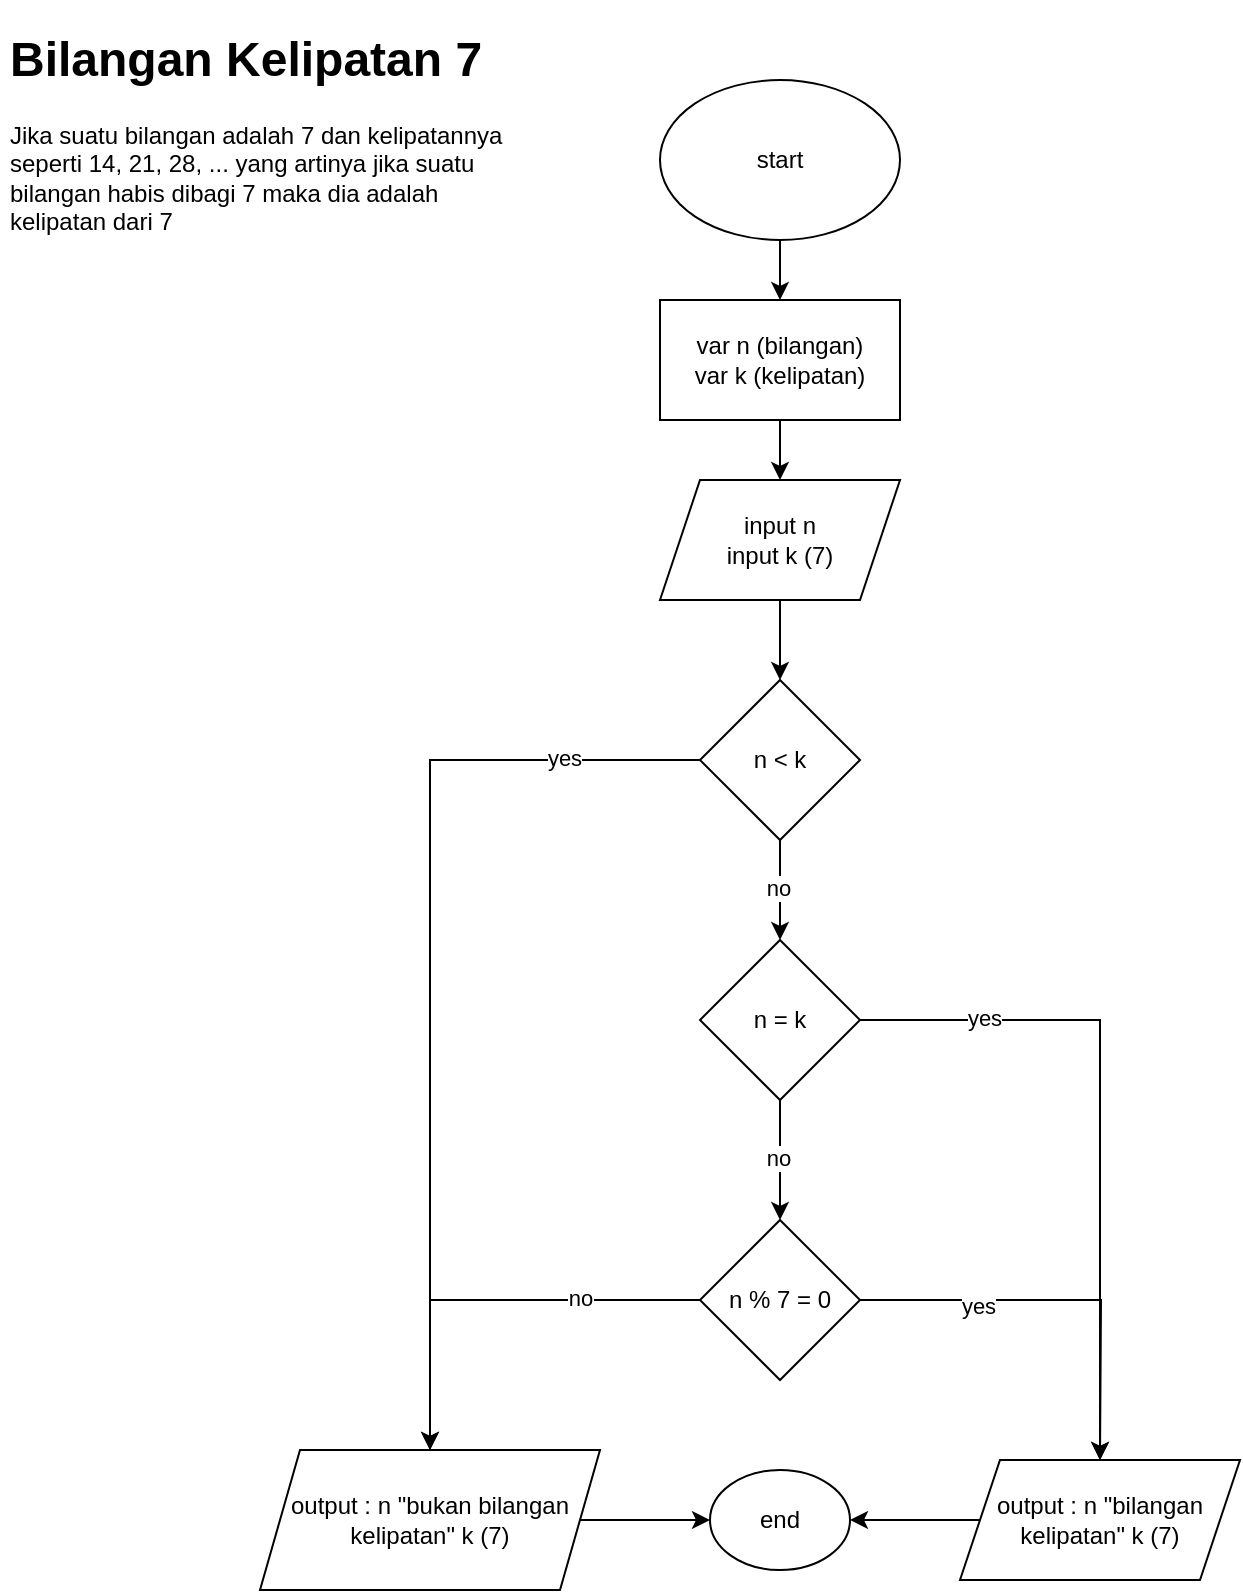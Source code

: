 <mxfile version="21.6.8" type="github">
  <diagram id="C5RBs43oDa-KdzZeNtuy" name="Page-1">
    <mxGraphModel dx="880" dy="1615" grid="1" gridSize="10" guides="1" tooltips="1" connect="1" arrows="1" fold="1" page="1" pageScale="1" pageWidth="827" pageHeight="1169" math="0" shadow="0">
      <root>
        <mxCell id="WIyWlLk6GJQsqaUBKTNV-0" />
        <mxCell id="WIyWlLk6GJQsqaUBKTNV-1" parent="WIyWlLk6GJQsqaUBKTNV-0" />
        <mxCell id="sZtju4CgqXjS0DOj6s6p-0" value="&lt;h1&gt;Bilangan Kelipatan 7&lt;/h1&gt;&lt;p&gt;Jika suatu bilangan adalah 7 dan kelipatannya seperti 14, 21, 28, ... yang artinya jika suatu bilangan habis dibagi 7 maka dia adalah kelipatan dari 7&lt;/p&gt;" style="text;html=1;strokeColor=none;fillColor=none;spacing=5;spacingTop=-20;whiteSpace=wrap;overflow=hidden;rounded=0;" vertex="1" parent="WIyWlLk6GJQsqaUBKTNV-1">
          <mxGeometry x="10" y="-1150" width="260" height="120" as="geometry" />
        </mxCell>
        <mxCell id="sZtju4CgqXjS0DOj6s6p-3" value="" style="edgeStyle=orthogonalEdgeStyle;rounded=0;orthogonalLoop=1;jettySize=auto;html=1;" edge="1" parent="WIyWlLk6GJQsqaUBKTNV-1" source="sZtju4CgqXjS0DOj6s6p-1" target="sZtju4CgqXjS0DOj6s6p-2">
          <mxGeometry relative="1" as="geometry" />
        </mxCell>
        <mxCell id="sZtju4CgqXjS0DOj6s6p-1" value="start" style="ellipse;whiteSpace=wrap;html=1;" vertex="1" parent="WIyWlLk6GJQsqaUBKTNV-1">
          <mxGeometry x="340" y="-1120" width="120" height="80" as="geometry" />
        </mxCell>
        <mxCell id="sZtju4CgqXjS0DOj6s6p-5" value="" style="edgeStyle=orthogonalEdgeStyle;rounded=0;orthogonalLoop=1;jettySize=auto;html=1;" edge="1" parent="WIyWlLk6GJQsqaUBKTNV-1" source="sZtju4CgqXjS0DOj6s6p-2" target="sZtju4CgqXjS0DOj6s6p-4">
          <mxGeometry relative="1" as="geometry" />
        </mxCell>
        <mxCell id="sZtju4CgqXjS0DOj6s6p-2" value="var n (bilangan)&lt;br&gt;var k (kelipatan)" style="whiteSpace=wrap;html=1;" vertex="1" parent="WIyWlLk6GJQsqaUBKTNV-1">
          <mxGeometry x="340" y="-1010" width="120" height="60" as="geometry" />
        </mxCell>
        <mxCell id="sZtju4CgqXjS0DOj6s6p-7" value="" style="edgeStyle=orthogonalEdgeStyle;rounded=0;orthogonalLoop=1;jettySize=auto;html=1;" edge="1" parent="WIyWlLk6GJQsqaUBKTNV-1" source="sZtju4CgqXjS0DOj6s6p-4" target="sZtju4CgqXjS0DOj6s6p-6">
          <mxGeometry relative="1" as="geometry" />
        </mxCell>
        <mxCell id="sZtju4CgqXjS0DOj6s6p-4" value="input n&lt;br&gt;input k (7)" style="shape=parallelogram;perimeter=parallelogramPerimeter;whiteSpace=wrap;html=1;fixedSize=1;" vertex="1" parent="WIyWlLk6GJQsqaUBKTNV-1">
          <mxGeometry x="340" y="-920" width="120" height="60" as="geometry" />
        </mxCell>
        <mxCell id="sZtju4CgqXjS0DOj6s6p-9" value="" style="edgeStyle=orthogonalEdgeStyle;rounded=0;orthogonalLoop=1;jettySize=auto;html=1;" edge="1" parent="WIyWlLk6GJQsqaUBKTNV-1" source="sZtju4CgqXjS0DOj6s6p-6" target="sZtju4CgqXjS0DOj6s6p-8">
          <mxGeometry relative="1" as="geometry" />
        </mxCell>
        <mxCell id="sZtju4CgqXjS0DOj6s6p-12" value="no" style="edgeLabel;html=1;align=center;verticalAlign=middle;resizable=0;points=[];" vertex="1" connectable="0" parent="sZtju4CgqXjS0DOj6s6p-9">
          <mxGeometry x="-0.067" y="-1" relative="1" as="geometry">
            <mxPoint as="offset" />
          </mxGeometry>
        </mxCell>
        <mxCell id="sZtju4CgqXjS0DOj6s6p-17" value="" style="edgeStyle=orthogonalEdgeStyle;rounded=0;orthogonalLoop=1;jettySize=auto;html=1;" edge="1" parent="WIyWlLk6GJQsqaUBKTNV-1" source="sZtju4CgqXjS0DOj6s6p-6" target="sZtju4CgqXjS0DOj6s6p-16">
          <mxGeometry relative="1" as="geometry" />
        </mxCell>
        <mxCell id="sZtju4CgqXjS0DOj6s6p-26" value="yes" style="edgeLabel;html=1;align=center;verticalAlign=middle;resizable=0;points=[];" vertex="1" connectable="0" parent="sZtju4CgqXjS0DOj6s6p-17">
          <mxGeometry x="-0.716" y="-1" relative="1" as="geometry">
            <mxPoint as="offset" />
          </mxGeometry>
        </mxCell>
        <mxCell id="sZtju4CgqXjS0DOj6s6p-6" value="n &amp;lt; k" style="rhombus;whiteSpace=wrap;html=1;" vertex="1" parent="WIyWlLk6GJQsqaUBKTNV-1">
          <mxGeometry x="360" y="-820" width="80" height="80" as="geometry" />
        </mxCell>
        <mxCell id="sZtju4CgqXjS0DOj6s6p-11" value="" style="edgeStyle=orthogonalEdgeStyle;rounded=0;orthogonalLoop=1;jettySize=auto;html=1;" edge="1" parent="WIyWlLk6GJQsqaUBKTNV-1" source="sZtju4CgqXjS0DOj6s6p-8" target="sZtju4CgqXjS0DOj6s6p-10">
          <mxGeometry relative="1" as="geometry" />
        </mxCell>
        <mxCell id="sZtju4CgqXjS0DOj6s6p-13" value="no" style="edgeLabel;html=1;align=center;verticalAlign=middle;resizable=0;points=[];" vertex="1" connectable="0" parent="sZtju4CgqXjS0DOj6s6p-11">
          <mxGeometry x="-0.05" y="-1" relative="1" as="geometry">
            <mxPoint as="offset" />
          </mxGeometry>
        </mxCell>
        <mxCell id="sZtju4CgqXjS0DOj6s6p-19" value="" style="edgeStyle=orthogonalEdgeStyle;rounded=0;orthogonalLoop=1;jettySize=auto;html=1;" edge="1" parent="WIyWlLk6GJQsqaUBKTNV-1" source="sZtju4CgqXjS0DOj6s6p-8" target="sZtju4CgqXjS0DOj6s6p-18">
          <mxGeometry relative="1" as="geometry" />
        </mxCell>
        <mxCell id="sZtju4CgqXjS0DOj6s6p-20" value="yes" style="edgeLabel;html=1;align=center;verticalAlign=middle;resizable=0;points=[];" vertex="1" connectable="0" parent="sZtju4CgqXjS0DOj6s6p-19">
          <mxGeometry x="-0.635" y="1" relative="1" as="geometry">
            <mxPoint as="offset" />
          </mxGeometry>
        </mxCell>
        <mxCell id="sZtju4CgqXjS0DOj6s6p-8" value="n = k" style="rhombus;whiteSpace=wrap;html=1;" vertex="1" parent="WIyWlLk6GJQsqaUBKTNV-1">
          <mxGeometry x="360" y="-690" width="80" height="80" as="geometry" />
        </mxCell>
        <mxCell id="sZtju4CgqXjS0DOj6s6p-21" style="edgeStyle=orthogonalEdgeStyle;rounded=0;orthogonalLoop=1;jettySize=auto;html=1;exitX=1;exitY=0.5;exitDx=0;exitDy=0;" edge="1" parent="WIyWlLk6GJQsqaUBKTNV-1" source="sZtju4CgqXjS0DOj6s6p-10">
          <mxGeometry relative="1" as="geometry">
            <mxPoint x="560" y="-430" as="targetPoint" />
          </mxGeometry>
        </mxCell>
        <mxCell id="sZtju4CgqXjS0DOj6s6p-22" value="yes" style="edgeLabel;html=1;align=center;verticalAlign=middle;resizable=0;points=[];" vertex="1" connectable="0" parent="sZtju4CgqXjS0DOj6s6p-21">
          <mxGeometry x="-0.411" y="-3" relative="1" as="geometry">
            <mxPoint as="offset" />
          </mxGeometry>
        </mxCell>
        <mxCell id="sZtju4CgqXjS0DOj6s6p-23" style="edgeStyle=orthogonalEdgeStyle;rounded=0;orthogonalLoop=1;jettySize=auto;html=1;exitX=0;exitY=0.5;exitDx=0;exitDy=0;entryX=0.5;entryY=0;entryDx=0;entryDy=0;" edge="1" parent="WIyWlLk6GJQsqaUBKTNV-1" source="sZtju4CgqXjS0DOj6s6p-10" target="sZtju4CgqXjS0DOj6s6p-16">
          <mxGeometry relative="1" as="geometry" />
        </mxCell>
        <mxCell id="sZtju4CgqXjS0DOj6s6p-24" value="no" style="edgeLabel;html=1;align=center;verticalAlign=middle;resizable=0;points=[];" vertex="1" connectable="0" parent="sZtju4CgqXjS0DOj6s6p-23">
          <mxGeometry x="-0.422" y="-1" relative="1" as="geometry">
            <mxPoint as="offset" />
          </mxGeometry>
        </mxCell>
        <mxCell id="sZtju4CgqXjS0DOj6s6p-10" value="n % 7 = 0" style="rhombus;whiteSpace=wrap;html=1;" vertex="1" parent="WIyWlLk6GJQsqaUBKTNV-1">
          <mxGeometry x="360" y="-550" width="80" height="80" as="geometry" />
        </mxCell>
        <mxCell id="sZtju4CgqXjS0DOj6s6p-28" style="edgeStyle=orthogonalEdgeStyle;rounded=0;orthogonalLoop=1;jettySize=auto;html=1;exitX=1;exitY=0.5;exitDx=0;exitDy=0;entryX=0;entryY=0.5;entryDx=0;entryDy=0;" edge="1" parent="WIyWlLk6GJQsqaUBKTNV-1" source="sZtju4CgqXjS0DOj6s6p-16" target="sZtju4CgqXjS0DOj6s6p-27">
          <mxGeometry relative="1" as="geometry" />
        </mxCell>
        <mxCell id="sZtju4CgqXjS0DOj6s6p-16" value="output : n &quot;bukan bilangan kelipatan&quot; k (7)" style="shape=parallelogram;perimeter=parallelogramPerimeter;whiteSpace=wrap;html=1;fixedSize=1;" vertex="1" parent="WIyWlLk6GJQsqaUBKTNV-1">
          <mxGeometry x="140" y="-435" width="170" height="70" as="geometry" />
        </mxCell>
        <mxCell id="sZtju4CgqXjS0DOj6s6p-29" style="edgeStyle=orthogonalEdgeStyle;rounded=0;orthogonalLoop=1;jettySize=auto;html=1;exitX=0;exitY=0.5;exitDx=0;exitDy=0;entryX=1;entryY=0.5;entryDx=0;entryDy=0;" edge="1" parent="WIyWlLk6GJQsqaUBKTNV-1" source="sZtju4CgqXjS0DOj6s6p-18" target="sZtju4CgqXjS0DOj6s6p-27">
          <mxGeometry relative="1" as="geometry" />
        </mxCell>
        <mxCell id="sZtju4CgqXjS0DOj6s6p-18" value="output : n &quot;bilangan kelipatan&quot; k (7)" style="shape=parallelogram;perimeter=parallelogramPerimeter;whiteSpace=wrap;html=1;fixedSize=1;" vertex="1" parent="WIyWlLk6GJQsqaUBKTNV-1">
          <mxGeometry x="490" y="-430" width="140" height="60" as="geometry" />
        </mxCell>
        <mxCell id="sZtju4CgqXjS0DOj6s6p-27" value="end" style="ellipse;whiteSpace=wrap;html=1;" vertex="1" parent="WIyWlLk6GJQsqaUBKTNV-1">
          <mxGeometry x="365" y="-425" width="70" height="50" as="geometry" />
        </mxCell>
      </root>
    </mxGraphModel>
  </diagram>
</mxfile>
